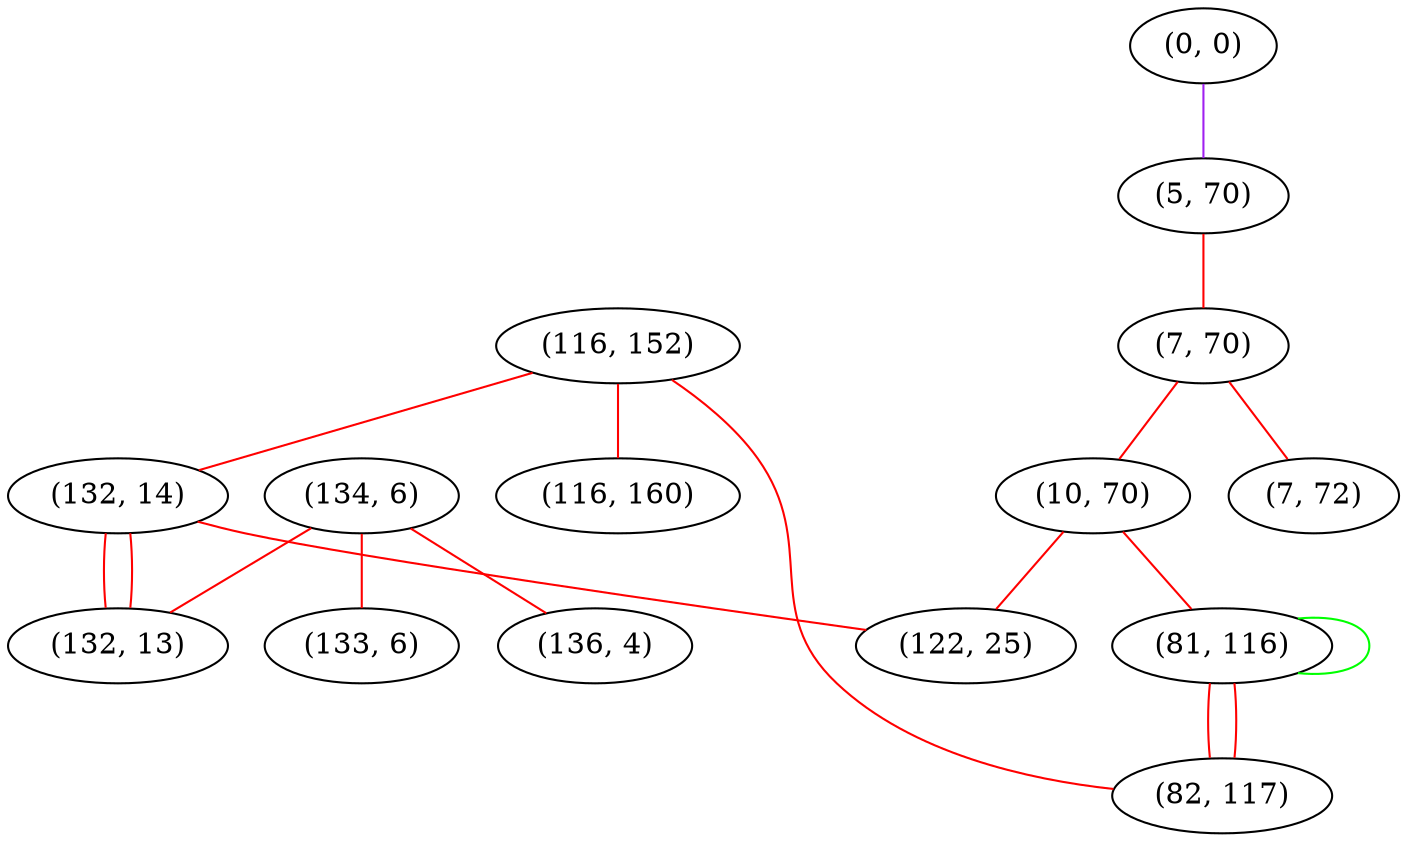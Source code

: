 graph "" {
"(134, 6)";
"(0, 0)";
"(116, 152)";
"(5, 70)";
"(7, 70)";
"(10, 70)";
"(132, 14)";
"(81, 116)";
"(116, 160)";
"(132, 13)";
"(133, 6)";
"(82, 117)";
"(7, 72)";
"(122, 25)";
"(136, 4)";
"(134, 6)" -- "(132, 13)"  [color=red, key=0, weight=1];
"(134, 6)" -- "(133, 6)"  [color=red, key=0, weight=1];
"(134, 6)" -- "(136, 4)"  [color=red, key=0, weight=1];
"(0, 0)" -- "(5, 70)"  [color=purple, key=0, weight=4];
"(116, 152)" -- "(82, 117)"  [color=red, key=0, weight=1];
"(116, 152)" -- "(132, 14)"  [color=red, key=0, weight=1];
"(116, 152)" -- "(116, 160)"  [color=red, key=0, weight=1];
"(5, 70)" -- "(7, 70)"  [color=red, key=0, weight=1];
"(7, 70)" -- "(10, 70)"  [color=red, key=0, weight=1];
"(7, 70)" -- "(7, 72)"  [color=red, key=0, weight=1];
"(10, 70)" -- "(122, 25)"  [color=red, key=0, weight=1];
"(10, 70)" -- "(81, 116)"  [color=red, key=0, weight=1];
"(132, 14)" -- "(132, 13)"  [color=red, key=0, weight=1];
"(132, 14)" -- "(132, 13)"  [color=red, key=1, weight=1];
"(132, 14)" -- "(122, 25)"  [color=red, key=0, weight=1];
"(81, 116)" -- "(82, 117)"  [color=red, key=0, weight=1];
"(81, 116)" -- "(82, 117)"  [color=red, key=1, weight=1];
"(81, 116)" -- "(81, 116)"  [color=green, key=0, weight=2];
}
